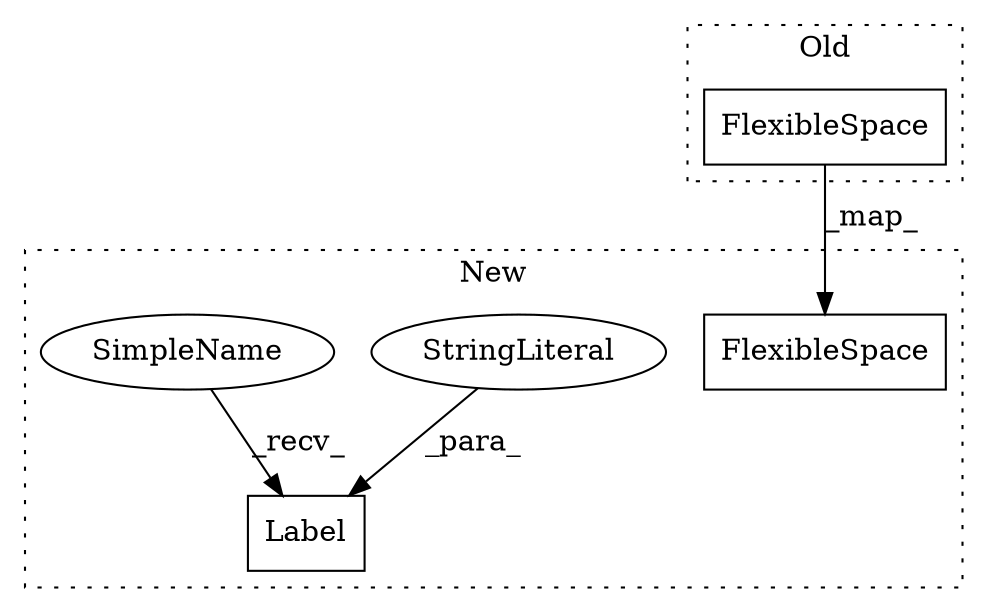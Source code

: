 digraph G {
subgraph cluster0 {
1 [label="FlexibleSpace" a="32" s="5322" l="15" shape="box"];
label = "Old";
style="dotted";
}
subgraph cluster1 {
2 [label="FlexibleSpace" a="32" s="6617" l="15" shape="box"];
3 [label="Label" a="32" s="7381,7421" l="6,1" shape="box"];
4 [label="StringLiteral" a="45" s="7387" l="34" shape="ellipse"];
5 [label="SimpleName" a="42" s="7371" l="9" shape="ellipse"];
label = "New";
style="dotted";
}
1 -> 2 [label="_map_"];
4 -> 3 [label="_para_"];
5 -> 3 [label="_recv_"];
}